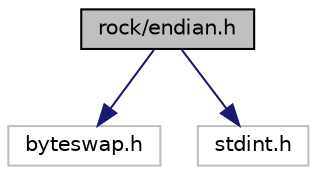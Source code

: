 digraph "rock/endian.h"
{
 // LATEX_PDF_SIZE
  edge [fontname="Helvetica",fontsize="10",labelfontname="Helvetica",labelfontsize="10"];
  node [fontname="Helvetica",fontsize="10",shape=record];
  Node1 [label="rock/endian.h",height=0.2,width=0.4,color="black", fillcolor="grey75", style="filled", fontcolor="black",tooltip="字节序操作函数(大端/小端)"];
  Node1 -> Node2 [color="midnightblue",fontsize="10",style="solid"];
  Node2 [label="byteswap.h",height=0.2,width=0.4,color="grey75", fillcolor="white", style="filled",tooltip=" "];
  Node1 -> Node3 [color="midnightblue",fontsize="10",style="solid"];
  Node3 [label="stdint.h",height=0.2,width=0.4,color="grey75", fillcolor="white", style="filled",tooltip=" "];
}
